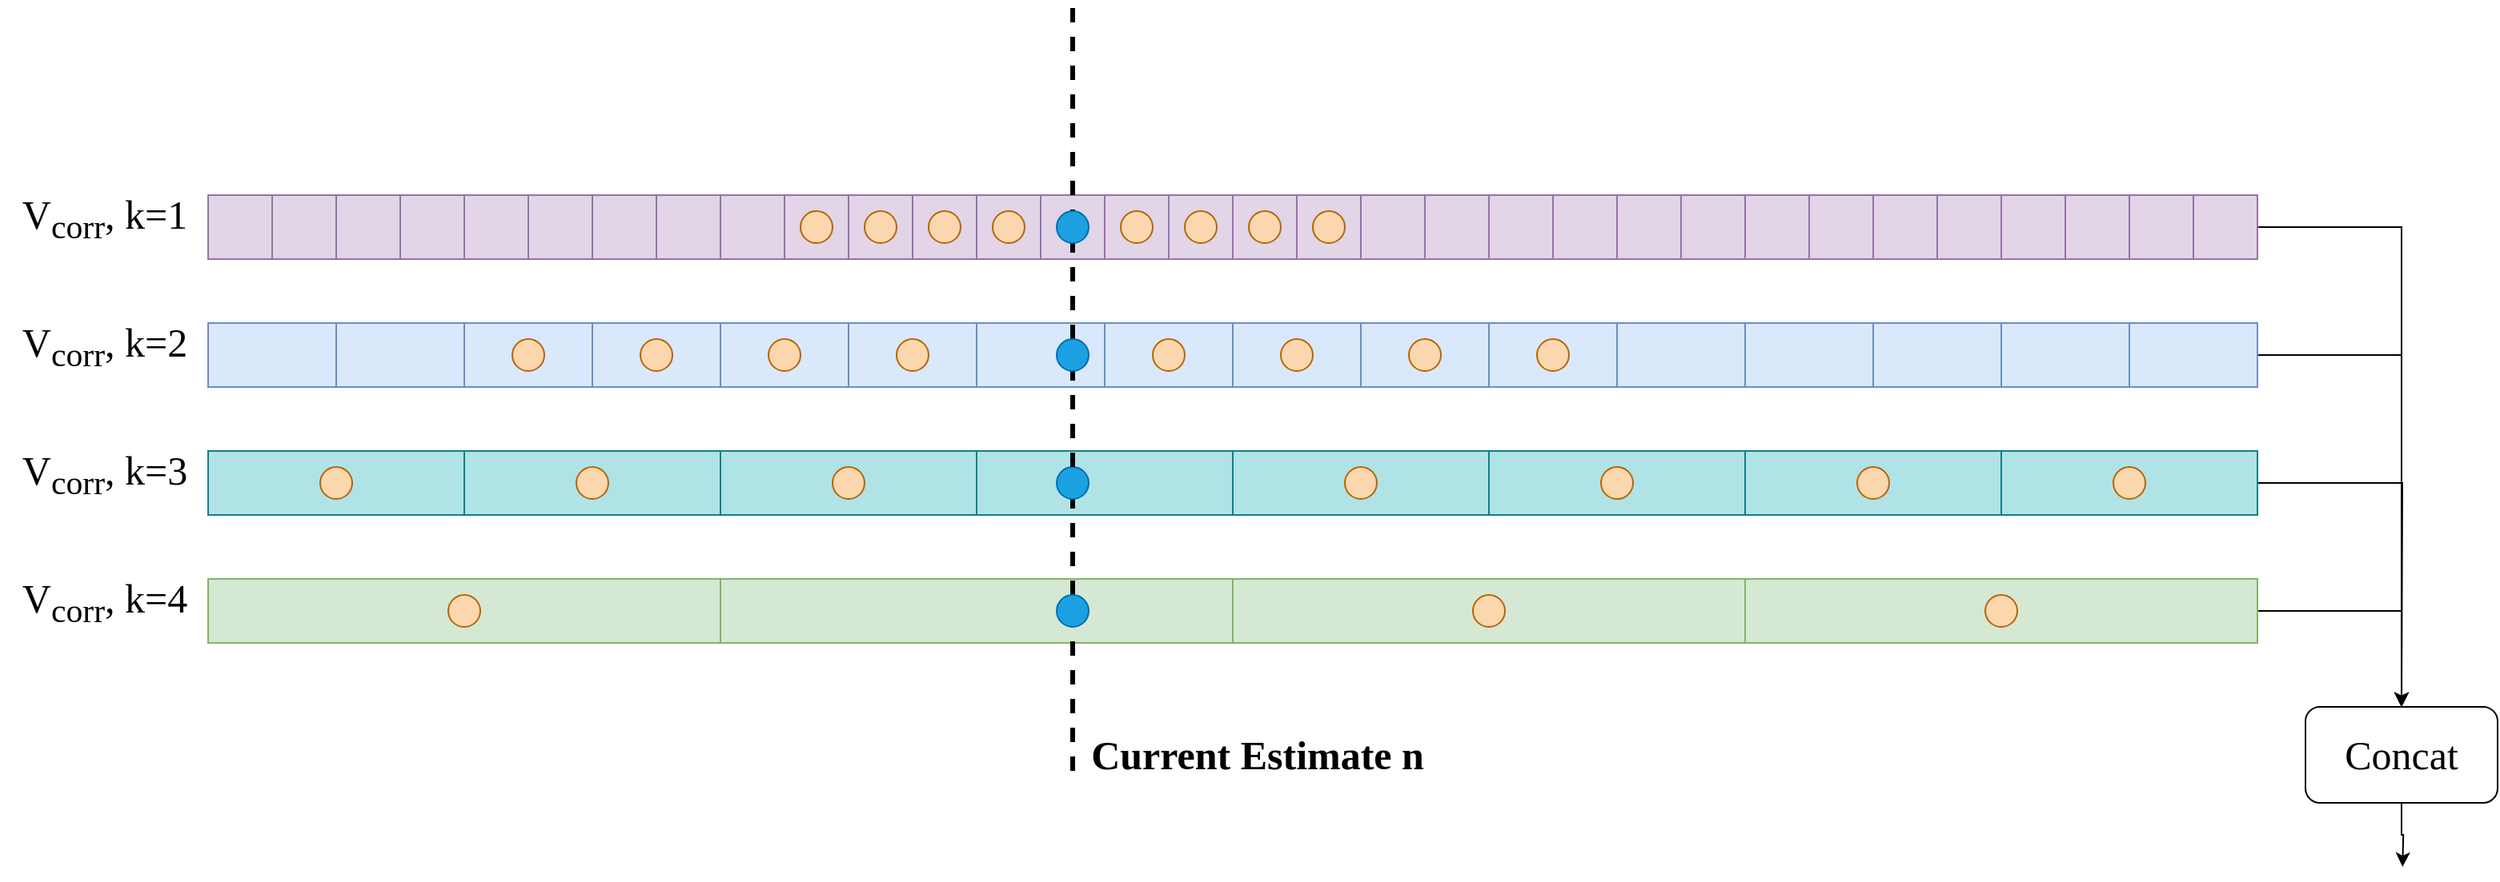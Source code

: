 <mxfile version="26.1.0">
  <diagram name="第 1 页" id="7dozvBvQt8dywPDQcPjt">
    <mxGraphModel dx="2593" dy="1435" grid="1" gridSize="10" guides="1" tooltips="1" connect="1" arrows="1" fold="1" page="1" pageScale="1" pageWidth="1600" pageHeight="900" math="0" shadow="0">
      <root>
        <mxCell id="0" />
        <mxCell id="1" parent="0" />
        <mxCell id="7EEdeznbNVHkcVCXxvmR-1" value="" style="rounded=0;whiteSpace=wrap;html=1;fillColor=#e1d5e7;strokeColor=#9673a6;" vertex="1" parent="1">
          <mxGeometry x="460" y="160" width="40" height="40" as="geometry" />
        </mxCell>
        <mxCell id="7EEdeznbNVHkcVCXxvmR-2" value="" style="rounded=0;whiteSpace=wrap;html=1;fillColor=#e1d5e7;strokeColor=#9673a6;" vertex="1" parent="1">
          <mxGeometry x="500" y="160" width="40" height="40" as="geometry" />
        </mxCell>
        <mxCell id="7EEdeznbNVHkcVCXxvmR-3" value="" style="rounded=0;whiteSpace=wrap;html=1;fillColor=#e1d5e7;strokeColor=#9673a6;" vertex="1" parent="1">
          <mxGeometry x="540" y="160" width="40" height="40" as="geometry" />
        </mxCell>
        <mxCell id="7EEdeznbNVHkcVCXxvmR-4" value="" style="rounded=0;whiteSpace=wrap;html=1;fillColor=#e1d5e7;strokeColor=#9673a6;" vertex="1" parent="1">
          <mxGeometry x="580" y="160" width="40" height="40" as="geometry" />
        </mxCell>
        <mxCell id="7EEdeznbNVHkcVCXxvmR-5" value="" style="rounded=0;whiteSpace=wrap;html=1;fillColor=#e1d5e7;strokeColor=#9673a6;" vertex="1" parent="1">
          <mxGeometry x="620" y="160" width="40" height="40" as="geometry" />
        </mxCell>
        <mxCell id="7EEdeznbNVHkcVCXxvmR-6" value="" style="rounded=0;whiteSpace=wrap;html=1;fillColor=#e1d5e7;strokeColor=#9673a6;" vertex="1" parent="1">
          <mxGeometry x="660" y="160" width="40" height="40" as="geometry" />
        </mxCell>
        <mxCell id="7EEdeznbNVHkcVCXxvmR-7" value="" style="rounded=0;whiteSpace=wrap;html=1;fillColor=#e1d5e7;strokeColor=#9673a6;" vertex="1" parent="1">
          <mxGeometry x="700" y="160" width="40" height="40" as="geometry" />
        </mxCell>
        <mxCell id="7EEdeznbNVHkcVCXxvmR-8" value="" style="rounded=0;whiteSpace=wrap;html=1;fillColor=#e1d5e7;strokeColor=#9673a6;" vertex="1" parent="1">
          <mxGeometry x="740" y="160" width="40" height="40" as="geometry" />
        </mxCell>
        <mxCell id="7EEdeznbNVHkcVCXxvmR-9" value="" style="rounded=0;whiteSpace=wrap;html=1;fillColor=#dae8fc;strokeColor=#6c8ebf;" vertex="1" parent="1">
          <mxGeometry x="140" y="240" width="80" height="40" as="geometry" />
        </mxCell>
        <mxCell id="7EEdeznbNVHkcVCXxvmR-10" value="" style="rounded=0;whiteSpace=wrap;html=1;fillColor=#e1d5e7;strokeColor=#9673a6;" vertex="1" parent="1">
          <mxGeometry x="780" y="160" width="40" height="40" as="geometry" />
        </mxCell>
        <mxCell id="7EEdeznbNVHkcVCXxvmR-11" value="" style="rounded=0;whiteSpace=wrap;html=1;fillColor=#e1d5e7;strokeColor=#9673a6;" vertex="1" parent="1">
          <mxGeometry x="820" y="160" width="40" height="40" as="geometry" />
        </mxCell>
        <mxCell id="7EEdeznbNVHkcVCXxvmR-12" value="" style="rounded=0;whiteSpace=wrap;html=1;fillColor=#e1d5e7;strokeColor=#9673a6;" vertex="1" parent="1">
          <mxGeometry x="860" y="160" width="40" height="40" as="geometry" />
        </mxCell>
        <mxCell id="7EEdeznbNVHkcVCXxvmR-13" value="" style="rounded=0;whiteSpace=wrap;html=1;fillColor=#e1d5e7;strokeColor=#9673a6;" vertex="1" parent="1">
          <mxGeometry x="900" y="160" width="40" height="40" as="geometry" />
        </mxCell>
        <mxCell id="7EEdeznbNVHkcVCXxvmR-14" value="" style="rounded=0;whiteSpace=wrap;html=1;fillColor=#e1d5e7;strokeColor=#9673a6;" vertex="1" parent="1">
          <mxGeometry x="940" y="160" width="40" height="40" as="geometry" />
        </mxCell>
        <mxCell id="7EEdeznbNVHkcVCXxvmR-15" value="" style="rounded=0;whiteSpace=wrap;html=1;fillColor=#e1d5e7;strokeColor=#9673a6;" vertex="1" parent="1">
          <mxGeometry x="980" y="160" width="40" height="40" as="geometry" />
        </mxCell>
        <mxCell id="7EEdeznbNVHkcVCXxvmR-16" value="" style="rounded=0;whiteSpace=wrap;html=1;fillColor=#e1d5e7;strokeColor=#9673a6;" vertex="1" parent="1">
          <mxGeometry x="1020" y="160" width="40" height="40" as="geometry" />
        </mxCell>
        <mxCell id="7EEdeznbNVHkcVCXxvmR-17" value="" style="rounded=0;whiteSpace=wrap;html=1;fillColor=#e1d5e7;strokeColor=#9673a6;" vertex="1" parent="1">
          <mxGeometry x="1060" y="160" width="40" height="40" as="geometry" />
        </mxCell>
        <mxCell id="7EEdeznbNVHkcVCXxvmR-18" value="" style="rounded=0;whiteSpace=wrap;html=1;fillColor=#e1d5e7;strokeColor=#9673a6;" vertex="1" parent="1">
          <mxGeometry x="140" y="160" width="40" height="40" as="geometry" />
        </mxCell>
        <mxCell id="7EEdeznbNVHkcVCXxvmR-19" value="" style="rounded=0;whiteSpace=wrap;html=1;fillColor=#e1d5e7;strokeColor=#9673a6;" vertex="1" parent="1">
          <mxGeometry x="180" y="160" width="40" height="40" as="geometry" />
        </mxCell>
        <mxCell id="7EEdeznbNVHkcVCXxvmR-20" value="" style="rounded=0;whiteSpace=wrap;html=1;fillColor=#e1d5e7;strokeColor=#9673a6;" vertex="1" parent="1">
          <mxGeometry x="220" y="160" width="40" height="40" as="geometry" />
        </mxCell>
        <mxCell id="7EEdeznbNVHkcVCXxvmR-21" value="" style="rounded=0;whiteSpace=wrap;html=1;fillColor=#e1d5e7;strokeColor=#9673a6;" vertex="1" parent="1">
          <mxGeometry x="260" y="160" width="40" height="40" as="geometry" />
        </mxCell>
        <mxCell id="7EEdeznbNVHkcVCXxvmR-22" value="" style="rounded=0;whiteSpace=wrap;html=1;fillColor=#e1d5e7;strokeColor=#9673a6;" vertex="1" parent="1">
          <mxGeometry x="300" y="160" width="40" height="40" as="geometry" />
        </mxCell>
        <mxCell id="7EEdeznbNVHkcVCXxvmR-23" value="" style="rounded=0;whiteSpace=wrap;html=1;fillColor=#e1d5e7;strokeColor=#9673a6;" vertex="1" parent="1">
          <mxGeometry x="340" y="160" width="40" height="40" as="geometry" />
        </mxCell>
        <mxCell id="7EEdeznbNVHkcVCXxvmR-24" value="" style="rounded=0;whiteSpace=wrap;html=1;fillColor=#e1d5e7;strokeColor=#9673a6;" vertex="1" parent="1">
          <mxGeometry x="380" y="160" width="40" height="40" as="geometry" />
        </mxCell>
        <mxCell id="7EEdeznbNVHkcVCXxvmR-25" value="" style="rounded=0;whiteSpace=wrap;html=1;fillColor=#e1d5e7;strokeColor=#9673a6;" vertex="1" parent="1">
          <mxGeometry x="420" y="160" width="40" height="40" as="geometry" />
        </mxCell>
        <mxCell id="7EEdeznbNVHkcVCXxvmR-26" value="" style="rounded=0;whiteSpace=wrap;html=1;fillColor=#dae8fc;strokeColor=#6c8ebf;" vertex="1" parent="1">
          <mxGeometry x="220" y="240" width="80" height="40" as="geometry" />
        </mxCell>
        <mxCell id="7EEdeznbNVHkcVCXxvmR-29" value="" style="rounded=0;whiteSpace=wrap;html=1;fillColor=#dae8fc;strokeColor=#6c8ebf;" vertex="1" parent="1">
          <mxGeometry x="300" y="240" width="80" height="40" as="geometry" />
        </mxCell>
        <mxCell id="7EEdeznbNVHkcVCXxvmR-30" value="" style="rounded=0;whiteSpace=wrap;html=1;fillColor=#dae8fc;strokeColor=#6c8ebf;" vertex="1" parent="1">
          <mxGeometry x="380" y="240" width="80" height="40" as="geometry" />
        </mxCell>
        <mxCell id="7EEdeznbNVHkcVCXxvmR-31" value="" style="rounded=0;whiteSpace=wrap;html=1;fillColor=#dae8fc;strokeColor=#6c8ebf;" vertex="1" parent="1">
          <mxGeometry x="460" y="240" width="80" height="40" as="geometry" />
        </mxCell>
        <mxCell id="7EEdeznbNVHkcVCXxvmR-32" value="" style="rounded=0;whiteSpace=wrap;html=1;fillColor=#dae8fc;strokeColor=#6c8ebf;" vertex="1" parent="1">
          <mxGeometry x="540" y="240" width="80" height="40" as="geometry" />
        </mxCell>
        <mxCell id="7EEdeznbNVHkcVCXxvmR-33" value="" style="rounded=0;whiteSpace=wrap;html=1;fillColor=#dae8fc;strokeColor=#6c8ebf;" vertex="1" parent="1">
          <mxGeometry x="620" y="240" width="80" height="40" as="geometry" />
        </mxCell>
        <mxCell id="7EEdeznbNVHkcVCXxvmR-34" value="" style="rounded=0;whiteSpace=wrap;html=1;fillColor=#dae8fc;strokeColor=#6c8ebf;" vertex="1" parent="1">
          <mxGeometry x="700" y="240" width="80" height="40" as="geometry" />
        </mxCell>
        <mxCell id="7EEdeznbNVHkcVCXxvmR-35" value="" style="rounded=0;whiteSpace=wrap;html=1;fillColor=#dae8fc;strokeColor=#6c8ebf;" vertex="1" parent="1">
          <mxGeometry x="780" y="240" width="80" height="40" as="geometry" />
        </mxCell>
        <mxCell id="7EEdeznbNVHkcVCXxvmR-36" value="" style="rounded=0;whiteSpace=wrap;html=1;fillColor=#dae8fc;strokeColor=#6c8ebf;" vertex="1" parent="1">
          <mxGeometry x="860" y="240" width="80" height="40" as="geometry" />
        </mxCell>
        <mxCell id="7EEdeznbNVHkcVCXxvmR-37" value="" style="rounded=0;whiteSpace=wrap;html=1;fillColor=#dae8fc;strokeColor=#6c8ebf;" vertex="1" parent="1">
          <mxGeometry x="940" y="240" width="80" height="40" as="geometry" />
        </mxCell>
        <mxCell id="7EEdeznbNVHkcVCXxvmR-38" value="" style="rounded=0;whiteSpace=wrap;html=1;fillColor=#dae8fc;strokeColor=#6c8ebf;" vertex="1" parent="1">
          <mxGeometry x="1020" y="240" width="80" height="40" as="geometry" />
        </mxCell>
        <mxCell id="7EEdeznbNVHkcVCXxvmR-39" value="" style="rounded=0;whiteSpace=wrap;html=1;fillColor=#b0e3e6;strokeColor=#0e8088;" vertex="1" parent="1">
          <mxGeometry x="140" y="320" width="160" height="40" as="geometry" />
        </mxCell>
        <mxCell id="7EEdeznbNVHkcVCXxvmR-40" value="" style="rounded=0;whiteSpace=wrap;html=1;fillColor=#b0e3e6;strokeColor=#0e8088;" vertex="1" parent="1">
          <mxGeometry x="300" y="320" width="160" height="40" as="geometry" />
        </mxCell>
        <mxCell id="7EEdeznbNVHkcVCXxvmR-41" value="" style="rounded=0;whiteSpace=wrap;html=1;fillColor=#b0e3e6;strokeColor=#0e8088;" vertex="1" parent="1">
          <mxGeometry x="460" y="320" width="160" height="40" as="geometry" />
        </mxCell>
        <mxCell id="7EEdeznbNVHkcVCXxvmR-42" value="" style="rounded=0;whiteSpace=wrap;html=1;fillColor=#b0e3e6;strokeColor=#0e8088;" vertex="1" parent="1">
          <mxGeometry x="620" y="320" width="160" height="40" as="geometry" />
        </mxCell>
        <mxCell id="7EEdeznbNVHkcVCXxvmR-43" value="" style="rounded=0;whiteSpace=wrap;html=1;fillColor=#b0e3e6;strokeColor=#0e8088;" vertex="1" parent="1">
          <mxGeometry x="780" y="320" width="160" height="40" as="geometry" />
        </mxCell>
        <mxCell id="7EEdeznbNVHkcVCXxvmR-44" value="" style="rounded=0;whiteSpace=wrap;html=1;fillColor=#b0e3e6;strokeColor=#0e8088;" vertex="1" parent="1">
          <mxGeometry x="940" y="320" width="160" height="40" as="geometry" />
        </mxCell>
        <mxCell id="7EEdeznbNVHkcVCXxvmR-45" value="" style="rounded=0;whiteSpace=wrap;html=1;fillColor=#e1d5e7;strokeColor=#9673a6;" vertex="1" parent="1">
          <mxGeometry x="1100" y="160" width="40" height="40" as="geometry" />
        </mxCell>
        <mxCell id="7EEdeznbNVHkcVCXxvmR-46" value="" style="rounded=0;whiteSpace=wrap;html=1;fillColor=#e1d5e7;strokeColor=#9673a6;" vertex="1" parent="1">
          <mxGeometry x="1140" y="160" width="40" height="40" as="geometry" />
        </mxCell>
        <mxCell id="7EEdeznbNVHkcVCXxvmR-47" value="" style="rounded=0;whiteSpace=wrap;html=1;fillColor=#e1d5e7;strokeColor=#9673a6;" vertex="1" parent="1">
          <mxGeometry x="1180" y="160" width="40" height="40" as="geometry" />
        </mxCell>
        <mxCell id="7EEdeznbNVHkcVCXxvmR-48" value="" style="rounded=0;whiteSpace=wrap;html=1;fillColor=#e1d5e7;strokeColor=#9673a6;" vertex="1" parent="1">
          <mxGeometry x="1220" y="160" width="40" height="40" as="geometry" />
        </mxCell>
        <mxCell id="7EEdeznbNVHkcVCXxvmR-49" value="" style="rounded=0;whiteSpace=wrap;html=1;fillColor=#dae8fc;strokeColor=#6c8ebf;" vertex="1" parent="1">
          <mxGeometry x="1100" y="240" width="80" height="40" as="geometry" />
        </mxCell>
        <mxCell id="7EEdeznbNVHkcVCXxvmR-50" value="" style="rounded=0;whiteSpace=wrap;html=1;fillColor=#dae8fc;strokeColor=#6c8ebf;" vertex="1" parent="1">
          <mxGeometry x="1180" y="240" width="80" height="40" as="geometry" />
        </mxCell>
        <mxCell id="7EEdeznbNVHkcVCXxvmR-51" value="" style="rounded=0;whiteSpace=wrap;html=1;fillColor=#b0e3e6;strokeColor=#0e8088;" vertex="1" parent="1">
          <mxGeometry x="1100" y="320" width="160" height="40" as="geometry" />
        </mxCell>
        <mxCell id="7EEdeznbNVHkcVCXxvmR-52" value="" style="rounded=0;whiteSpace=wrap;html=1;fillColor=#d5e8d4;strokeColor=#82b366;" vertex="1" parent="1">
          <mxGeometry x="140" y="400" width="320" height="40" as="geometry" />
        </mxCell>
        <mxCell id="7EEdeznbNVHkcVCXxvmR-54" value="" style="rounded=0;whiteSpace=wrap;html=1;fillColor=#d5e8d4;strokeColor=#82b366;" vertex="1" parent="1">
          <mxGeometry x="460" y="400" width="320" height="40" as="geometry" />
        </mxCell>
        <mxCell id="7EEdeznbNVHkcVCXxvmR-55" value="" style="rounded=0;whiteSpace=wrap;html=1;fillColor=#d5e8d4;strokeColor=#82b366;" vertex="1" parent="1">
          <mxGeometry x="780" y="400" width="320" height="40" as="geometry" />
        </mxCell>
        <mxCell id="7EEdeznbNVHkcVCXxvmR-105" style="edgeStyle=orthogonalEdgeStyle;rounded=0;orthogonalLoop=1;jettySize=auto;html=1;entryX=0.5;entryY=0;entryDx=0;entryDy=0;" edge="1" parent="1" source="7EEdeznbNVHkcVCXxvmR-56" target="7EEdeznbNVHkcVCXxvmR-104">
          <mxGeometry relative="1" as="geometry" />
        </mxCell>
        <mxCell id="7EEdeznbNVHkcVCXxvmR-56" value="" style="rounded=0;whiteSpace=wrap;html=1;fillColor=#d5e8d4;strokeColor=#82b366;" vertex="1" parent="1">
          <mxGeometry x="1100" y="400" width="320" height="40" as="geometry" />
        </mxCell>
        <mxCell id="7EEdeznbNVHkcVCXxvmR-106" style="edgeStyle=orthogonalEdgeStyle;rounded=0;orthogonalLoop=1;jettySize=auto;html=1;exitX=1;exitY=0.5;exitDx=0;exitDy=0;" edge="1" parent="1" source="7EEdeznbNVHkcVCXxvmR-57">
          <mxGeometry relative="1" as="geometry">
            <mxPoint x="1510.0" y="480.0" as="targetPoint" />
          </mxGeometry>
        </mxCell>
        <mxCell id="7EEdeznbNVHkcVCXxvmR-57" value="" style="rounded=0;whiteSpace=wrap;html=1;fillColor=#b0e3e6;strokeColor=#0e8088;" vertex="1" parent="1">
          <mxGeometry x="1260" y="320" width="160" height="40" as="geometry" />
        </mxCell>
        <mxCell id="7EEdeznbNVHkcVCXxvmR-58" value="" style="rounded=0;whiteSpace=wrap;html=1;fillColor=#dae8fc;strokeColor=#6c8ebf;" vertex="1" parent="1">
          <mxGeometry x="1260" y="240" width="80" height="40" as="geometry" />
        </mxCell>
        <mxCell id="7EEdeznbNVHkcVCXxvmR-107" style="edgeStyle=orthogonalEdgeStyle;rounded=0;orthogonalLoop=1;jettySize=auto;html=1;exitX=1;exitY=0.5;exitDx=0;exitDy=0;entryX=0.5;entryY=0;entryDx=0;entryDy=0;" edge="1" parent="1" source="7EEdeznbNVHkcVCXxvmR-59" target="7EEdeznbNVHkcVCXxvmR-104">
          <mxGeometry relative="1" as="geometry" />
        </mxCell>
        <mxCell id="7EEdeznbNVHkcVCXxvmR-59" value="" style="rounded=0;whiteSpace=wrap;html=1;fillColor=#dae8fc;strokeColor=#6c8ebf;" vertex="1" parent="1">
          <mxGeometry x="1340" y="240" width="80" height="40" as="geometry" />
        </mxCell>
        <mxCell id="7EEdeznbNVHkcVCXxvmR-60" value="" style="rounded=0;whiteSpace=wrap;html=1;fillColor=#e1d5e7;strokeColor=#9673a6;" vertex="1" parent="1">
          <mxGeometry x="1260" y="160" width="40" height="40" as="geometry" />
        </mxCell>
        <mxCell id="7EEdeznbNVHkcVCXxvmR-61" value="" style="rounded=0;whiteSpace=wrap;html=1;fillColor=#e1d5e7;strokeColor=#9673a6;" vertex="1" parent="1">
          <mxGeometry x="1300" y="160" width="40" height="40" as="geometry" />
        </mxCell>
        <mxCell id="7EEdeznbNVHkcVCXxvmR-62" value="" style="rounded=0;whiteSpace=wrap;html=1;fillColor=#e1d5e7;strokeColor=#9673a6;" vertex="1" parent="1">
          <mxGeometry x="1340" y="160" width="40" height="40" as="geometry" />
        </mxCell>
        <mxCell id="7EEdeznbNVHkcVCXxvmR-108" style="edgeStyle=orthogonalEdgeStyle;rounded=0;orthogonalLoop=1;jettySize=auto;html=1;" edge="1" parent="1" source="7EEdeznbNVHkcVCXxvmR-63" target="7EEdeznbNVHkcVCXxvmR-104">
          <mxGeometry relative="1" as="geometry" />
        </mxCell>
        <mxCell id="7EEdeznbNVHkcVCXxvmR-63" value="" style="rounded=0;whiteSpace=wrap;html=1;fillColor=#e1d5e7;strokeColor=#9673a6;" vertex="1" parent="1">
          <mxGeometry x="1380" y="160" width="40" height="40" as="geometry" />
        </mxCell>
        <mxCell id="7EEdeznbNVHkcVCXxvmR-65" value="" style="ellipse;whiteSpace=wrap;html=1;aspect=fixed;fillColor=#fad7ac;strokeColor=#b46504;" vertex="1" parent="1">
          <mxGeometry x="710" y="170" width="20" height="20" as="geometry" />
        </mxCell>
        <mxCell id="7EEdeznbNVHkcVCXxvmR-66" value="" style="ellipse;whiteSpace=wrap;html=1;aspect=fixed;fillColor=#fad7ac;strokeColor=#b46504;" vertex="1" parent="1">
          <mxGeometry x="750" y="170" width="20" height="20" as="geometry" />
        </mxCell>
        <mxCell id="7EEdeznbNVHkcVCXxvmR-67" value="" style="ellipse;whiteSpace=wrap;html=1;aspect=fixed;fillColor=#fad7ac;strokeColor=#b46504;" vertex="1" parent="1">
          <mxGeometry x="790" y="170" width="20" height="20" as="geometry" />
        </mxCell>
        <mxCell id="7EEdeznbNVHkcVCXxvmR-68" value="" style="ellipse;whiteSpace=wrap;html=1;aspect=fixed;fillColor=#fad7ac;strokeColor=#b46504;" vertex="1" parent="1">
          <mxGeometry x="830" y="170" width="20" height="20" as="geometry" />
        </mxCell>
        <mxCell id="7EEdeznbNVHkcVCXxvmR-69" value="" style="ellipse;whiteSpace=wrap;html=1;aspect=fixed;fillColor=#fad7ac;strokeColor=#b46504;" vertex="1" parent="1">
          <mxGeometry x="630" y="170" width="20" height="20" as="geometry" />
        </mxCell>
        <mxCell id="7EEdeznbNVHkcVCXxvmR-70" value="" style="ellipse;whiteSpace=wrap;html=1;aspect=fixed;fillColor=#fad7ac;strokeColor=#b46504;" vertex="1" parent="1">
          <mxGeometry x="590" y="170" width="20" height="20" as="geometry" />
        </mxCell>
        <mxCell id="7EEdeznbNVHkcVCXxvmR-71" value="" style="ellipse;whiteSpace=wrap;html=1;aspect=fixed;fillColor=#fad7ac;strokeColor=#b46504;" vertex="1" parent="1">
          <mxGeometry x="550" y="170" width="20" height="20" as="geometry" />
        </mxCell>
        <mxCell id="7EEdeznbNVHkcVCXxvmR-72" value="" style="ellipse;whiteSpace=wrap;html=1;aspect=fixed;fillColor=#fad7ac;strokeColor=#b46504;" vertex="1" parent="1">
          <mxGeometry x="510" y="170" width="20" height="20" as="geometry" />
        </mxCell>
        <mxCell id="7EEdeznbNVHkcVCXxvmR-73" value="" style="endArrow=none;dashed=1;html=1;rounded=0;strokeWidth=3;" edge="1" parent="1" source="7EEdeznbNVHkcVCXxvmR-74">
          <mxGeometry width="50" height="50" relative="1" as="geometry">
            <mxPoint x="680" y="520" as="sourcePoint" />
            <mxPoint x="680" y="40" as="targetPoint" />
          </mxGeometry>
        </mxCell>
        <mxCell id="7EEdeznbNVHkcVCXxvmR-64" value="" style="ellipse;whiteSpace=wrap;html=1;aspect=fixed;fillColor=#1ba1e2;strokeColor=#006EAF;fontColor=#ffffff;" vertex="1" parent="1">
          <mxGeometry x="670" y="170" width="20" height="20" as="geometry" />
        </mxCell>
        <mxCell id="7EEdeznbNVHkcVCXxvmR-76" value="" style="endArrow=none;dashed=1;html=1;rounded=0;strokeWidth=3;" edge="1" parent="1" source="7EEdeznbNVHkcVCXxvmR-77" target="7EEdeznbNVHkcVCXxvmR-75">
          <mxGeometry width="50" height="50" relative="1" as="geometry">
            <mxPoint x="680" y="520" as="sourcePoint" />
            <mxPoint x="680" y="40" as="targetPoint" />
          </mxGeometry>
        </mxCell>
        <mxCell id="7EEdeznbNVHkcVCXxvmR-75" value="" style="ellipse;whiteSpace=wrap;html=1;aspect=fixed;fillColor=#1ba1e2;strokeColor=#006EAF;fontColor=#ffffff;" vertex="1" parent="1">
          <mxGeometry x="670" y="330" width="20" height="20" as="geometry" />
        </mxCell>
        <mxCell id="7EEdeznbNVHkcVCXxvmR-78" value="" style="endArrow=none;dashed=1;html=1;rounded=0;strokeWidth=3;" edge="1" parent="1" target="7EEdeznbNVHkcVCXxvmR-77">
          <mxGeometry width="50" height="50" relative="1" as="geometry">
            <mxPoint x="680" y="520" as="sourcePoint" />
            <mxPoint x="680" y="350" as="targetPoint" />
          </mxGeometry>
        </mxCell>
        <mxCell id="7EEdeznbNVHkcVCXxvmR-77" value="" style="ellipse;whiteSpace=wrap;html=1;aspect=fixed;fillColor=#1ba1e2;strokeColor=#006EAF;fontColor=#ffffff;" vertex="1" parent="1">
          <mxGeometry x="670" y="410" width="20" height="20" as="geometry" />
        </mxCell>
        <mxCell id="7EEdeznbNVHkcVCXxvmR-79" value="" style="endArrow=none;dashed=1;html=1;rounded=0;strokeWidth=3;" edge="1" parent="1" source="7EEdeznbNVHkcVCXxvmR-75" target="7EEdeznbNVHkcVCXxvmR-74">
          <mxGeometry width="50" height="50" relative="1" as="geometry">
            <mxPoint x="680" y="330" as="sourcePoint" />
            <mxPoint x="680" y="40" as="targetPoint" />
          </mxGeometry>
        </mxCell>
        <mxCell id="7EEdeznbNVHkcVCXxvmR-74" value="" style="ellipse;whiteSpace=wrap;html=1;aspect=fixed;fillColor=#1ba1e2;strokeColor=#006EAF;fontColor=#ffffff;" vertex="1" parent="1">
          <mxGeometry x="670" y="250" width="20" height="20" as="geometry" />
        </mxCell>
        <mxCell id="7EEdeznbNVHkcVCXxvmR-80" value="" style="ellipse;whiteSpace=wrap;html=1;aspect=fixed;fillColor=#fad7ac;strokeColor=#b46504;" vertex="1" parent="1">
          <mxGeometry x="570" y="250" width="20" height="20" as="geometry" />
        </mxCell>
        <mxCell id="7EEdeznbNVHkcVCXxvmR-81" value="" style="ellipse;whiteSpace=wrap;html=1;aspect=fixed;fillColor=#fad7ac;strokeColor=#b46504;" vertex="1" parent="1">
          <mxGeometry x="490" y="250" width="20" height="20" as="geometry" />
        </mxCell>
        <mxCell id="7EEdeznbNVHkcVCXxvmR-82" value="" style="ellipse;whiteSpace=wrap;html=1;aspect=fixed;fillColor=#fad7ac;strokeColor=#b46504;" vertex="1" parent="1">
          <mxGeometry x="410" y="250" width="20" height="20" as="geometry" />
        </mxCell>
        <mxCell id="7EEdeznbNVHkcVCXxvmR-83" value="" style="ellipse;whiteSpace=wrap;html=1;aspect=fixed;fillColor=#fad7ac;strokeColor=#b46504;" vertex="1" parent="1">
          <mxGeometry x="330" y="250" width="20" height="20" as="geometry" />
        </mxCell>
        <mxCell id="7EEdeznbNVHkcVCXxvmR-84" value="" style="ellipse;whiteSpace=wrap;html=1;aspect=fixed;fillColor=#fad7ac;strokeColor=#b46504;" vertex="1" parent="1">
          <mxGeometry x="730" y="250" width="20" height="20" as="geometry" />
        </mxCell>
        <mxCell id="7EEdeznbNVHkcVCXxvmR-85" value="V&lt;sub&gt;corr&lt;/sub&gt;, k=1" style="text;html=1;align=center;verticalAlign=middle;resizable=0;points=[];autosize=1;strokeColor=none;fillColor=none;fontFamily=Times New Roman;fontSize=25;" vertex="1" parent="1">
          <mxGeometry x="10" y="150" width="130" height="50" as="geometry" />
        </mxCell>
        <mxCell id="7EEdeznbNVHkcVCXxvmR-86" value="V&lt;sub&gt;corr&lt;/sub&gt;, k=2" style="text;html=1;align=center;verticalAlign=middle;resizable=0;points=[];autosize=1;strokeColor=none;fillColor=none;fontFamily=Times New Roman;fontSize=25;" vertex="1" parent="1">
          <mxGeometry x="10" y="230" width="130" height="50" as="geometry" />
        </mxCell>
        <mxCell id="7EEdeznbNVHkcVCXxvmR-87" value="V&lt;sub&gt;corr&lt;/sub&gt;, k=3" style="text;html=1;align=center;verticalAlign=middle;resizable=0;points=[];autosize=1;strokeColor=none;fillColor=none;fontFamily=Times New Roman;fontSize=25;" vertex="1" parent="1">
          <mxGeometry x="10" y="310" width="130" height="50" as="geometry" />
        </mxCell>
        <mxCell id="7EEdeznbNVHkcVCXxvmR-88" value="V&lt;sub&gt;corr&lt;/sub&gt;, k=4" style="text;html=1;align=center;verticalAlign=middle;resizable=0;points=[];autosize=1;strokeColor=none;fillColor=none;fontFamily=Times New Roman;fontSize=25;" vertex="1" parent="1">
          <mxGeometry x="10" y="390" width="130" height="50" as="geometry" />
        </mxCell>
        <mxCell id="7EEdeznbNVHkcVCXxvmR-89" value="" style="ellipse;whiteSpace=wrap;html=1;aspect=fixed;fillColor=#fad7ac;strokeColor=#b46504;" vertex="1" parent="1">
          <mxGeometry x="810" y="250" width="20" height="20" as="geometry" />
        </mxCell>
        <mxCell id="7EEdeznbNVHkcVCXxvmR-90" value="" style="ellipse;whiteSpace=wrap;html=1;aspect=fixed;fillColor=#fad7ac;strokeColor=#b46504;" vertex="1" parent="1">
          <mxGeometry x="890" y="250" width="20" height="20" as="geometry" />
        </mxCell>
        <mxCell id="7EEdeznbNVHkcVCXxvmR-91" value="" style="ellipse;whiteSpace=wrap;html=1;aspect=fixed;fillColor=#fad7ac;strokeColor=#b46504;" vertex="1" parent="1">
          <mxGeometry x="970" y="250" width="20" height="20" as="geometry" />
        </mxCell>
        <mxCell id="7EEdeznbNVHkcVCXxvmR-92" value="" style="ellipse;whiteSpace=wrap;html=1;aspect=fixed;fillColor=#fad7ac;strokeColor=#b46504;" vertex="1" parent="1">
          <mxGeometry x="530" y="330" width="20" height="20" as="geometry" />
        </mxCell>
        <mxCell id="7EEdeznbNVHkcVCXxvmR-93" value="" style="ellipse;whiteSpace=wrap;html=1;aspect=fixed;fillColor=#fad7ac;strokeColor=#b46504;" vertex="1" parent="1">
          <mxGeometry x="370" y="330" width="20" height="20" as="geometry" />
        </mxCell>
        <mxCell id="7EEdeznbNVHkcVCXxvmR-94" value="" style="ellipse;whiteSpace=wrap;html=1;aspect=fixed;fillColor=#fad7ac;strokeColor=#b46504;" vertex="1" parent="1">
          <mxGeometry x="210" y="330" width="20" height="20" as="geometry" />
        </mxCell>
        <mxCell id="7EEdeznbNVHkcVCXxvmR-95" value="" style="ellipse;whiteSpace=wrap;html=1;aspect=fixed;fillColor=#fad7ac;strokeColor=#b46504;" vertex="1" parent="1">
          <mxGeometry x="850" y="330" width="20" height="20" as="geometry" />
        </mxCell>
        <mxCell id="7EEdeznbNVHkcVCXxvmR-96" value="" style="ellipse;whiteSpace=wrap;html=1;aspect=fixed;fillColor=#fad7ac;strokeColor=#b46504;" vertex="1" parent="1">
          <mxGeometry x="1010" y="330" width="20" height="20" as="geometry" />
        </mxCell>
        <mxCell id="7EEdeznbNVHkcVCXxvmR-97" value="" style="ellipse;whiteSpace=wrap;html=1;aspect=fixed;fillColor=#fad7ac;strokeColor=#b46504;" vertex="1" parent="1">
          <mxGeometry x="1170" y="330" width="20" height="20" as="geometry" />
        </mxCell>
        <mxCell id="7EEdeznbNVHkcVCXxvmR-98" value="" style="ellipse;whiteSpace=wrap;html=1;aspect=fixed;fillColor=#fad7ac;strokeColor=#b46504;" vertex="1" parent="1">
          <mxGeometry x="1330" y="330" width="20" height="20" as="geometry" />
        </mxCell>
        <mxCell id="7EEdeznbNVHkcVCXxvmR-99" value="" style="ellipse;whiteSpace=wrap;html=1;aspect=fixed;fillColor=#fad7ac;strokeColor=#b46504;" vertex="1" parent="1">
          <mxGeometry x="290" y="410" width="20" height="20" as="geometry" />
        </mxCell>
        <mxCell id="7EEdeznbNVHkcVCXxvmR-100" value="" style="ellipse;whiteSpace=wrap;html=1;aspect=fixed;fillColor=#fad7ac;strokeColor=#b46504;" vertex="1" parent="1">
          <mxGeometry x="1250" y="410" width="20" height="20" as="geometry" />
        </mxCell>
        <mxCell id="7EEdeznbNVHkcVCXxvmR-101" value="" style="ellipse;whiteSpace=wrap;html=1;aspect=fixed;fillColor=#fad7ac;strokeColor=#b46504;" vertex="1" parent="1">
          <mxGeometry x="930" y="410" width="20" height="20" as="geometry" />
        </mxCell>
        <mxCell id="7EEdeznbNVHkcVCXxvmR-109" style="edgeStyle=orthogonalEdgeStyle;rounded=0;orthogonalLoop=1;jettySize=auto;html=1;exitX=0.5;exitY=1;exitDx=0;exitDy=0;" edge="1" parent="1" source="7EEdeznbNVHkcVCXxvmR-104">
          <mxGeometry relative="1" as="geometry">
            <mxPoint x="1510.636" y="580.0" as="targetPoint" />
          </mxGeometry>
        </mxCell>
        <mxCell id="7EEdeznbNVHkcVCXxvmR-104" value="Concat" style="rounded=1;whiteSpace=wrap;html=1;fontFamily=Times New Roman;fontSize=25;" vertex="1" parent="1">
          <mxGeometry x="1450" y="480" width="120" height="60" as="geometry" />
        </mxCell>
        <mxCell id="7EEdeznbNVHkcVCXxvmR-110" value="Current Estimate n" style="text;html=1;align=center;verticalAlign=middle;resizable=0;points=[];autosize=1;strokeColor=none;fillColor=none;fontFamily=Times New Roman;fontSize=25;fontStyle=1" vertex="1" parent="1">
          <mxGeometry x="690" y="490" width="210" height="40" as="geometry" />
        </mxCell>
      </root>
    </mxGraphModel>
  </diagram>
</mxfile>
